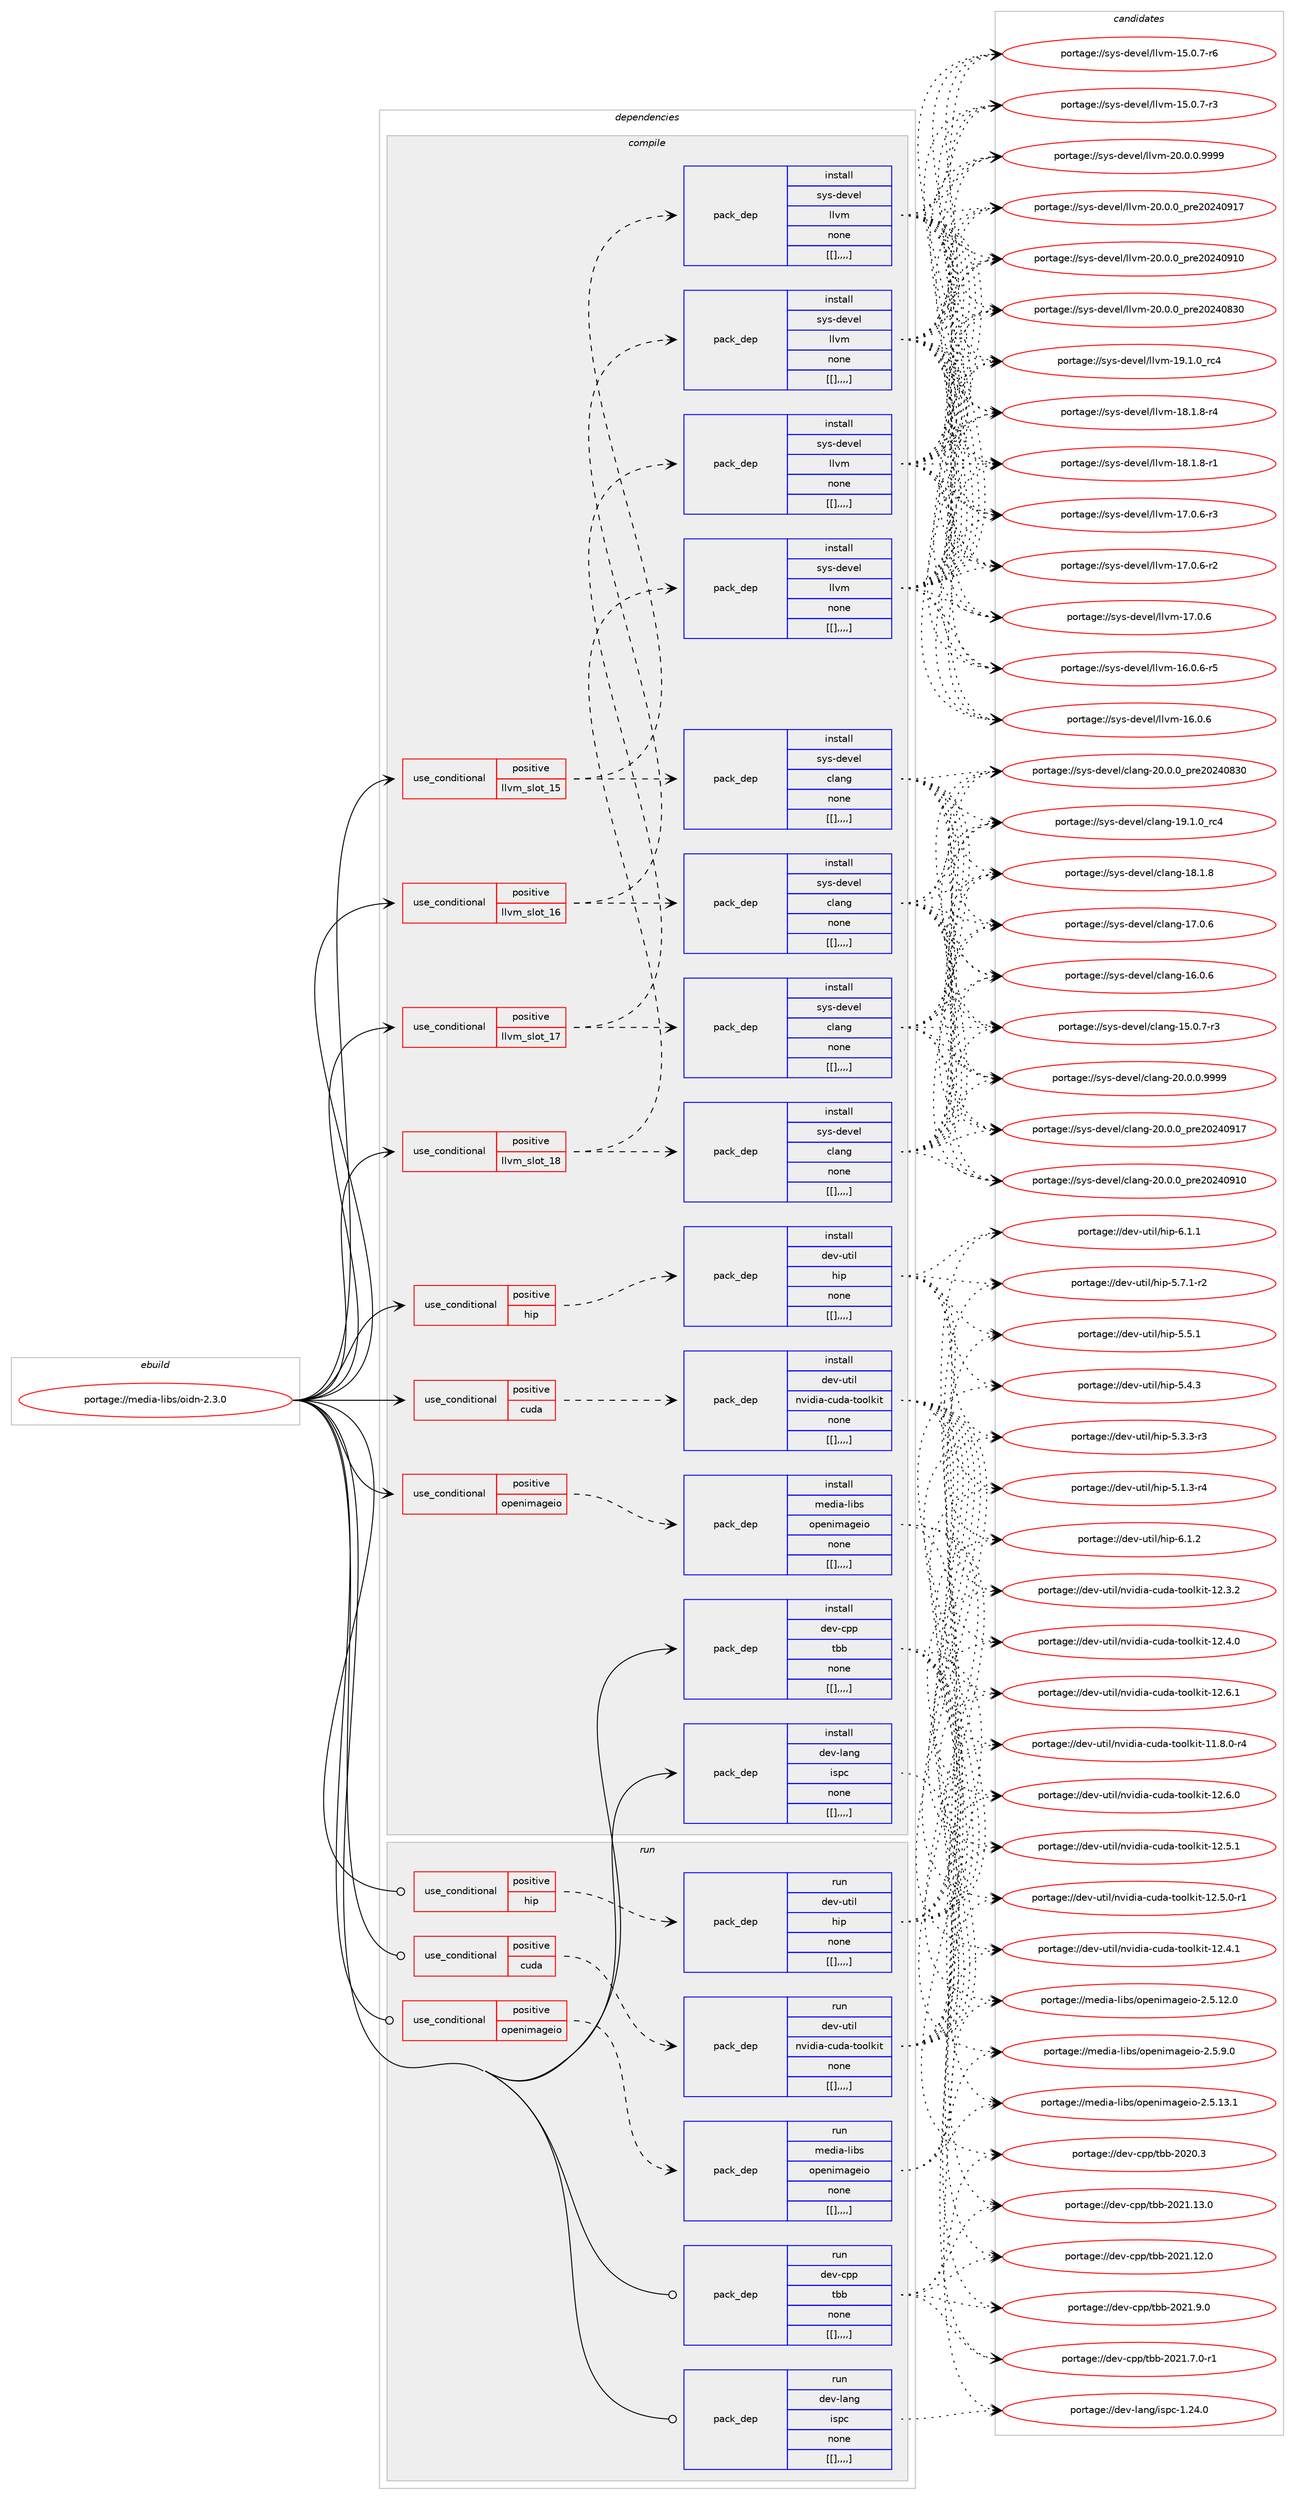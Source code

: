 digraph prolog {

# *************
# Graph options
# *************

newrank=true;
concentrate=true;
compound=true;
graph [rankdir=LR,fontname=Helvetica,fontsize=10,ranksep=1.5];#, ranksep=2.5, nodesep=0.2];
edge  [arrowhead=vee];
node  [fontname=Helvetica,fontsize=10];

# **********
# The ebuild
# **********

subgraph cluster_leftcol {
color=gray;
label=<<i>ebuild</i>>;
id [label="portage://media-libs/oidn-2.3.0", color=red, width=4, href="../media-libs/oidn-2.3.0.svg"];
}

# ****************
# The dependencies
# ****************

subgraph cluster_midcol {
color=gray;
label=<<i>dependencies</i>>;
subgraph cluster_compile {
fillcolor="#eeeeee";
style=filled;
label=<<i>compile</i>>;
subgraph cond80584 {
dependency320090 [label=<<TABLE BORDER="0" CELLBORDER="1" CELLSPACING="0" CELLPADDING="4"><TR><TD ROWSPAN="3" CELLPADDING="10">use_conditional</TD></TR><TR><TD>positive</TD></TR><TR><TD>cuda</TD></TR></TABLE>>, shape=none, color=red];
subgraph pack236977 {
dependency320091 [label=<<TABLE BORDER="0" CELLBORDER="1" CELLSPACING="0" CELLPADDING="4" WIDTH="220"><TR><TD ROWSPAN="6" CELLPADDING="30">pack_dep</TD></TR><TR><TD WIDTH="110">install</TD></TR><TR><TD>dev-util</TD></TR><TR><TD>nvidia-cuda-toolkit</TD></TR><TR><TD>none</TD></TR><TR><TD>[[],,,,]</TD></TR></TABLE>>, shape=none, color=blue];
}
dependency320090:e -> dependency320091:w [weight=20,style="dashed",arrowhead="vee"];
}
id:e -> dependency320090:w [weight=20,style="solid",arrowhead="vee"];
subgraph cond80585 {
dependency320092 [label=<<TABLE BORDER="0" CELLBORDER="1" CELLSPACING="0" CELLPADDING="4"><TR><TD ROWSPAN="3" CELLPADDING="10">use_conditional</TD></TR><TR><TD>positive</TD></TR><TR><TD>hip</TD></TR></TABLE>>, shape=none, color=red];
subgraph pack236978 {
dependency320093 [label=<<TABLE BORDER="0" CELLBORDER="1" CELLSPACING="0" CELLPADDING="4" WIDTH="220"><TR><TD ROWSPAN="6" CELLPADDING="30">pack_dep</TD></TR><TR><TD WIDTH="110">install</TD></TR><TR><TD>dev-util</TD></TR><TR><TD>hip</TD></TR><TR><TD>none</TD></TR><TR><TD>[[],,,,]</TD></TR></TABLE>>, shape=none, color=blue];
}
dependency320092:e -> dependency320093:w [weight=20,style="dashed",arrowhead="vee"];
}
id:e -> dependency320092:w [weight=20,style="solid",arrowhead="vee"];
subgraph cond80586 {
dependency320094 [label=<<TABLE BORDER="0" CELLBORDER="1" CELLSPACING="0" CELLPADDING="4"><TR><TD ROWSPAN="3" CELLPADDING="10">use_conditional</TD></TR><TR><TD>positive</TD></TR><TR><TD>llvm_slot_15</TD></TR></TABLE>>, shape=none, color=red];
subgraph pack236979 {
dependency320095 [label=<<TABLE BORDER="0" CELLBORDER="1" CELLSPACING="0" CELLPADDING="4" WIDTH="220"><TR><TD ROWSPAN="6" CELLPADDING="30">pack_dep</TD></TR><TR><TD WIDTH="110">install</TD></TR><TR><TD>sys-devel</TD></TR><TR><TD>clang</TD></TR><TR><TD>none</TD></TR><TR><TD>[[],,,,]</TD></TR></TABLE>>, shape=none, color=blue];
}
dependency320094:e -> dependency320095:w [weight=20,style="dashed",arrowhead="vee"];
subgraph pack236980 {
dependency320096 [label=<<TABLE BORDER="0" CELLBORDER="1" CELLSPACING="0" CELLPADDING="4" WIDTH="220"><TR><TD ROWSPAN="6" CELLPADDING="30">pack_dep</TD></TR><TR><TD WIDTH="110">install</TD></TR><TR><TD>sys-devel</TD></TR><TR><TD>llvm</TD></TR><TR><TD>none</TD></TR><TR><TD>[[],,,,]</TD></TR></TABLE>>, shape=none, color=blue];
}
dependency320094:e -> dependency320096:w [weight=20,style="dashed",arrowhead="vee"];
}
id:e -> dependency320094:w [weight=20,style="solid",arrowhead="vee"];
subgraph cond80587 {
dependency320097 [label=<<TABLE BORDER="0" CELLBORDER="1" CELLSPACING="0" CELLPADDING="4"><TR><TD ROWSPAN="3" CELLPADDING="10">use_conditional</TD></TR><TR><TD>positive</TD></TR><TR><TD>llvm_slot_16</TD></TR></TABLE>>, shape=none, color=red];
subgraph pack236981 {
dependency320098 [label=<<TABLE BORDER="0" CELLBORDER="1" CELLSPACING="0" CELLPADDING="4" WIDTH="220"><TR><TD ROWSPAN="6" CELLPADDING="30">pack_dep</TD></TR><TR><TD WIDTH="110">install</TD></TR><TR><TD>sys-devel</TD></TR><TR><TD>clang</TD></TR><TR><TD>none</TD></TR><TR><TD>[[],,,,]</TD></TR></TABLE>>, shape=none, color=blue];
}
dependency320097:e -> dependency320098:w [weight=20,style="dashed",arrowhead="vee"];
subgraph pack236982 {
dependency320099 [label=<<TABLE BORDER="0" CELLBORDER="1" CELLSPACING="0" CELLPADDING="4" WIDTH="220"><TR><TD ROWSPAN="6" CELLPADDING="30">pack_dep</TD></TR><TR><TD WIDTH="110">install</TD></TR><TR><TD>sys-devel</TD></TR><TR><TD>llvm</TD></TR><TR><TD>none</TD></TR><TR><TD>[[],,,,]</TD></TR></TABLE>>, shape=none, color=blue];
}
dependency320097:e -> dependency320099:w [weight=20,style="dashed",arrowhead="vee"];
}
id:e -> dependency320097:w [weight=20,style="solid",arrowhead="vee"];
subgraph cond80588 {
dependency320100 [label=<<TABLE BORDER="0" CELLBORDER="1" CELLSPACING="0" CELLPADDING="4"><TR><TD ROWSPAN="3" CELLPADDING="10">use_conditional</TD></TR><TR><TD>positive</TD></TR><TR><TD>llvm_slot_17</TD></TR></TABLE>>, shape=none, color=red];
subgraph pack236983 {
dependency320101 [label=<<TABLE BORDER="0" CELLBORDER="1" CELLSPACING="0" CELLPADDING="4" WIDTH="220"><TR><TD ROWSPAN="6" CELLPADDING="30">pack_dep</TD></TR><TR><TD WIDTH="110">install</TD></TR><TR><TD>sys-devel</TD></TR><TR><TD>clang</TD></TR><TR><TD>none</TD></TR><TR><TD>[[],,,,]</TD></TR></TABLE>>, shape=none, color=blue];
}
dependency320100:e -> dependency320101:w [weight=20,style="dashed",arrowhead="vee"];
subgraph pack236984 {
dependency320102 [label=<<TABLE BORDER="0" CELLBORDER="1" CELLSPACING="0" CELLPADDING="4" WIDTH="220"><TR><TD ROWSPAN="6" CELLPADDING="30">pack_dep</TD></TR><TR><TD WIDTH="110">install</TD></TR><TR><TD>sys-devel</TD></TR><TR><TD>llvm</TD></TR><TR><TD>none</TD></TR><TR><TD>[[],,,,]</TD></TR></TABLE>>, shape=none, color=blue];
}
dependency320100:e -> dependency320102:w [weight=20,style="dashed",arrowhead="vee"];
}
id:e -> dependency320100:w [weight=20,style="solid",arrowhead="vee"];
subgraph cond80589 {
dependency320103 [label=<<TABLE BORDER="0" CELLBORDER="1" CELLSPACING="0" CELLPADDING="4"><TR><TD ROWSPAN="3" CELLPADDING="10">use_conditional</TD></TR><TR><TD>positive</TD></TR><TR><TD>llvm_slot_18</TD></TR></TABLE>>, shape=none, color=red];
subgraph pack236985 {
dependency320104 [label=<<TABLE BORDER="0" CELLBORDER="1" CELLSPACING="0" CELLPADDING="4" WIDTH="220"><TR><TD ROWSPAN="6" CELLPADDING="30">pack_dep</TD></TR><TR><TD WIDTH="110">install</TD></TR><TR><TD>sys-devel</TD></TR><TR><TD>clang</TD></TR><TR><TD>none</TD></TR><TR><TD>[[],,,,]</TD></TR></TABLE>>, shape=none, color=blue];
}
dependency320103:e -> dependency320104:w [weight=20,style="dashed",arrowhead="vee"];
subgraph pack236986 {
dependency320105 [label=<<TABLE BORDER="0" CELLBORDER="1" CELLSPACING="0" CELLPADDING="4" WIDTH="220"><TR><TD ROWSPAN="6" CELLPADDING="30">pack_dep</TD></TR><TR><TD WIDTH="110">install</TD></TR><TR><TD>sys-devel</TD></TR><TR><TD>llvm</TD></TR><TR><TD>none</TD></TR><TR><TD>[[],,,,]</TD></TR></TABLE>>, shape=none, color=blue];
}
dependency320103:e -> dependency320105:w [weight=20,style="dashed",arrowhead="vee"];
}
id:e -> dependency320103:w [weight=20,style="solid",arrowhead="vee"];
subgraph cond80590 {
dependency320106 [label=<<TABLE BORDER="0" CELLBORDER="1" CELLSPACING="0" CELLPADDING="4"><TR><TD ROWSPAN="3" CELLPADDING="10">use_conditional</TD></TR><TR><TD>positive</TD></TR><TR><TD>openimageio</TD></TR></TABLE>>, shape=none, color=red];
subgraph pack236987 {
dependency320107 [label=<<TABLE BORDER="0" CELLBORDER="1" CELLSPACING="0" CELLPADDING="4" WIDTH="220"><TR><TD ROWSPAN="6" CELLPADDING="30">pack_dep</TD></TR><TR><TD WIDTH="110">install</TD></TR><TR><TD>media-libs</TD></TR><TR><TD>openimageio</TD></TR><TR><TD>none</TD></TR><TR><TD>[[],,,,]</TD></TR></TABLE>>, shape=none, color=blue];
}
dependency320106:e -> dependency320107:w [weight=20,style="dashed",arrowhead="vee"];
}
id:e -> dependency320106:w [weight=20,style="solid",arrowhead="vee"];
subgraph pack236988 {
dependency320108 [label=<<TABLE BORDER="0" CELLBORDER="1" CELLSPACING="0" CELLPADDING="4" WIDTH="220"><TR><TD ROWSPAN="6" CELLPADDING="30">pack_dep</TD></TR><TR><TD WIDTH="110">install</TD></TR><TR><TD>dev-cpp</TD></TR><TR><TD>tbb</TD></TR><TR><TD>none</TD></TR><TR><TD>[[],,,,]</TD></TR></TABLE>>, shape=none, color=blue];
}
id:e -> dependency320108:w [weight=20,style="solid",arrowhead="vee"];
subgraph pack236989 {
dependency320109 [label=<<TABLE BORDER="0" CELLBORDER="1" CELLSPACING="0" CELLPADDING="4" WIDTH="220"><TR><TD ROWSPAN="6" CELLPADDING="30">pack_dep</TD></TR><TR><TD WIDTH="110">install</TD></TR><TR><TD>dev-lang</TD></TR><TR><TD>ispc</TD></TR><TR><TD>none</TD></TR><TR><TD>[[],,,,]</TD></TR></TABLE>>, shape=none, color=blue];
}
id:e -> dependency320109:w [weight=20,style="solid",arrowhead="vee"];
}
subgraph cluster_compileandrun {
fillcolor="#eeeeee";
style=filled;
label=<<i>compile and run</i>>;
}
subgraph cluster_run {
fillcolor="#eeeeee";
style=filled;
label=<<i>run</i>>;
subgraph cond80591 {
dependency320110 [label=<<TABLE BORDER="0" CELLBORDER="1" CELLSPACING="0" CELLPADDING="4"><TR><TD ROWSPAN="3" CELLPADDING="10">use_conditional</TD></TR><TR><TD>positive</TD></TR><TR><TD>cuda</TD></TR></TABLE>>, shape=none, color=red];
subgraph pack236990 {
dependency320111 [label=<<TABLE BORDER="0" CELLBORDER="1" CELLSPACING="0" CELLPADDING="4" WIDTH="220"><TR><TD ROWSPAN="6" CELLPADDING="30">pack_dep</TD></TR><TR><TD WIDTH="110">run</TD></TR><TR><TD>dev-util</TD></TR><TR><TD>nvidia-cuda-toolkit</TD></TR><TR><TD>none</TD></TR><TR><TD>[[],,,,]</TD></TR></TABLE>>, shape=none, color=blue];
}
dependency320110:e -> dependency320111:w [weight=20,style="dashed",arrowhead="vee"];
}
id:e -> dependency320110:w [weight=20,style="solid",arrowhead="odot"];
subgraph cond80592 {
dependency320112 [label=<<TABLE BORDER="0" CELLBORDER="1" CELLSPACING="0" CELLPADDING="4"><TR><TD ROWSPAN="3" CELLPADDING="10">use_conditional</TD></TR><TR><TD>positive</TD></TR><TR><TD>hip</TD></TR></TABLE>>, shape=none, color=red];
subgraph pack236991 {
dependency320113 [label=<<TABLE BORDER="0" CELLBORDER="1" CELLSPACING="0" CELLPADDING="4" WIDTH="220"><TR><TD ROWSPAN="6" CELLPADDING="30">pack_dep</TD></TR><TR><TD WIDTH="110">run</TD></TR><TR><TD>dev-util</TD></TR><TR><TD>hip</TD></TR><TR><TD>none</TD></TR><TR><TD>[[],,,,]</TD></TR></TABLE>>, shape=none, color=blue];
}
dependency320112:e -> dependency320113:w [weight=20,style="dashed",arrowhead="vee"];
}
id:e -> dependency320112:w [weight=20,style="solid",arrowhead="odot"];
subgraph cond80593 {
dependency320114 [label=<<TABLE BORDER="0" CELLBORDER="1" CELLSPACING="0" CELLPADDING="4"><TR><TD ROWSPAN="3" CELLPADDING="10">use_conditional</TD></TR><TR><TD>positive</TD></TR><TR><TD>openimageio</TD></TR></TABLE>>, shape=none, color=red];
subgraph pack236992 {
dependency320115 [label=<<TABLE BORDER="0" CELLBORDER="1" CELLSPACING="0" CELLPADDING="4" WIDTH="220"><TR><TD ROWSPAN="6" CELLPADDING="30">pack_dep</TD></TR><TR><TD WIDTH="110">run</TD></TR><TR><TD>media-libs</TD></TR><TR><TD>openimageio</TD></TR><TR><TD>none</TD></TR><TR><TD>[[],,,,]</TD></TR></TABLE>>, shape=none, color=blue];
}
dependency320114:e -> dependency320115:w [weight=20,style="dashed",arrowhead="vee"];
}
id:e -> dependency320114:w [weight=20,style="solid",arrowhead="odot"];
subgraph pack236993 {
dependency320116 [label=<<TABLE BORDER="0" CELLBORDER="1" CELLSPACING="0" CELLPADDING="4" WIDTH="220"><TR><TD ROWSPAN="6" CELLPADDING="30">pack_dep</TD></TR><TR><TD WIDTH="110">run</TD></TR><TR><TD>dev-cpp</TD></TR><TR><TD>tbb</TD></TR><TR><TD>none</TD></TR><TR><TD>[[],,,,]</TD></TR></TABLE>>, shape=none, color=blue];
}
id:e -> dependency320116:w [weight=20,style="solid",arrowhead="odot"];
subgraph pack236994 {
dependency320117 [label=<<TABLE BORDER="0" CELLBORDER="1" CELLSPACING="0" CELLPADDING="4" WIDTH="220"><TR><TD ROWSPAN="6" CELLPADDING="30">pack_dep</TD></TR><TR><TD WIDTH="110">run</TD></TR><TR><TD>dev-lang</TD></TR><TR><TD>ispc</TD></TR><TR><TD>none</TD></TR><TR><TD>[[],,,,]</TD></TR></TABLE>>, shape=none, color=blue];
}
id:e -> dependency320117:w [weight=20,style="solid",arrowhead="odot"];
}
}

# **************
# The candidates
# **************

subgraph cluster_choices {
rank=same;
color=gray;
label=<<i>candidates</i>>;

subgraph choice236977 {
color=black;
nodesep=1;
choice1001011184511711610510847110118105100105974599117100974511611111110810710511645495046544649 [label="portage://dev-util/nvidia-cuda-toolkit-12.6.1", color=red, width=4,href="../dev-util/nvidia-cuda-toolkit-12.6.1.svg"];
choice1001011184511711610510847110118105100105974599117100974511611111110810710511645495046544648 [label="portage://dev-util/nvidia-cuda-toolkit-12.6.0", color=red, width=4,href="../dev-util/nvidia-cuda-toolkit-12.6.0.svg"];
choice1001011184511711610510847110118105100105974599117100974511611111110810710511645495046534649 [label="portage://dev-util/nvidia-cuda-toolkit-12.5.1", color=red, width=4,href="../dev-util/nvidia-cuda-toolkit-12.5.1.svg"];
choice10010111845117116105108471101181051001059745991171009745116111111108107105116454950465346484511449 [label="portage://dev-util/nvidia-cuda-toolkit-12.5.0-r1", color=red, width=4,href="../dev-util/nvidia-cuda-toolkit-12.5.0-r1.svg"];
choice1001011184511711610510847110118105100105974599117100974511611111110810710511645495046524649 [label="portage://dev-util/nvidia-cuda-toolkit-12.4.1", color=red, width=4,href="../dev-util/nvidia-cuda-toolkit-12.4.1.svg"];
choice1001011184511711610510847110118105100105974599117100974511611111110810710511645495046524648 [label="portage://dev-util/nvidia-cuda-toolkit-12.4.0", color=red, width=4,href="../dev-util/nvidia-cuda-toolkit-12.4.0.svg"];
choice1001011184511711610510847110118105100105974599117100974511611111110810710511645495046514650 [label="portage://dev-util/nvidia-cuda-toolkit-12.3.2", color=red, width=4,href="../dev-util/nvidia-cuda-toolkit-12.3.2.svg"];
choice10010111845117116105108471101181051001059745991171009745116111111108107105116454949465646484511452 [label="portage://dev-util/nvidia-cuda-toolkit-11.8.0-r4", color=red, width=4,href="../dev-util/nvidia-cuda-toolkit-11.8.0-r4.svg"];
dependency320091:e -> choice1001011184511711610510847110118105100105974599117100974511611111110810710511645495046544649:w [style=dotted,weight="100"];
dependency320091:e -> choice1001011184511711610510847110118105100105974599117100974511611111110810710511645495046544648:w [style=dotted,weight="100"];
dependency320091:e -> choice1001011184511711610510847110118105100105974599117100974511611111110810710511645495046534649:w [style=dotted,weight="100"];
dependency320091:e -> choice10010111845117116105108471101181051001059745991171009745116111111108107105116454950465346484511449:w [style=dotted,weight="100"];
dependency320091:e -> choice1001011184511711610510847110118105100105974599117100974511611111110810710511645495046524649:w [style=dotted,weight="100"];
dependency320091:e -> choice1001011184511711610510847110118105100105974599117100974511611111110810710511645495046524648:w [style=dotted,weight="100"];
dependency320091:e -> choice1001011184511711610510847110118105100105974599117100974511611111110810710511645495046514650:w [style=dotted,weight="100"];
dependency320091:e -> choice10010111845117116105108471101181051001059745991171009745116111111108107105116454949465646484511452:w [style=dotted,weight="100"];
}
subgraph choice236978 {
color=black;
nodesep=1;
choice1001011184511711610510847104105112455446494650 [label="portage://dev-util/hip-6.1.2", color=red, width=4,href="../dev-util/hip-6.1.2.svg"];
choice1001011184511711610510847104105112455446494649 [label="portage://dev-util/hip-6.1.1", color=red, width=4,href="../dev-util/hip-6.1.1.svg"];
choice10010111845117116105108471041051124553465546494511450 [label="portage://dev-util/hip-5.7.1-r2", color=red, width=4,href="../dev-util/hip-5.7.1-r2.svg"];
choice1001011184511711610510847104105112455346534649 [label="portage://dev-util/hip-5.5.1", color=red, width=4,href="../dev-util/hip-5.5.1.svg"];
choice1001011184511711610510847104105112455346524651 [label="portage://dev-util/hip-5.4.3", color=red, width=4,href="../dev-util/hip-5.4.3.svg"];
choice10010111845117116105108471041051124553465146514511451 [label="portage://dev-util/hip-5.3.3-r3", color=red, width=4,href="../dev-util/hip-5.3.3-r3.svg"];
choice10010111845117116105108471041051124553464946514511452 [label="portage://dev-util/hip-5.1.3-r4", color=red, width=4,href="../dev-util/hip-5.1.3-r4.svg"];
dependency320093:e -> choice1001011184511711610510847104105112455446494650:w [style=dotted,weight="100"];
dependency320093:e -> choice1001011184511711610510847104105112455446494649:w [style=dotted,weight="100"];
dependency320093:e -> choice10010111845117116105108471041051124553465546494511450:w [style=dotted,weight="100"];
dependency320093:e -> choice1001011184511711610510847104105112455346534649:w [style=dotted,weight="100"];
dependency320093:e -> choice1001011184511711610510847104105112455346524651:w [style=dotted,weight="100"];
dependency320093:e -> choice10010111845117116105108471041051124553465146514511451:w [style=dotted,weight="100"];
dependency320093:e -> choice10010111845117116105108471041051124553464946514511452:w [style=dotted,weight="100"];
}
subgraph choice236979 {
color=black;
nodesep=1;
choice11512111545100101118101108479910897110103455048464846484657575757 [label="portage://sys-devel/clang-20.0.0.9999", color=red, width=4,href="../sys-devel/clang-20.0.0.9999.svg"];
choice1151211154510010111810110847991089711010345504846484648951121141015048505248574955 [label="portage://sys-devel/clang-20.0.0_pre20240917", color=red, width=4,href="../sys-devel/clang-20.0.0_pre20240917.svg"];
choice1151211154510010111810110847991089711010345504846484648951121141015048505248574948 [label="portage://sys-devel/clang-20.0.0_pre20240910", color=red, width=4,href="../sys-devel/clang-20.0.0_pre20240910.svg"];
choice1151211154510010111810110847991089711010345504846484648951121141015048505248565148 [label="portage://sys-devel/clang-20.0.0_pre20240830", color=red, width=4,href="../sys-devel/clang-20.0.0_pre20240830.svg"];
choice1151211154510010111810110847991089711010345495746494648951149952 [label="portage://sys-devel/clang-19.1.0_rc4", color=red, width=4,href="../sys-devel/clang-19.1.0_rc4.svg"];
choice1151211154510010111810110847991089711010345495646494656 [label="portage://sys-devel/clang-18.1.8", color=red, width=4,href="../sys-devel/clang-18.1.8.svg"];
choice1151211154510010111810110847991089711010345495546484654 [label="portage://sys-devel/clang-17.0.6", color=red, width=4,href="../sys-devel/clang-17.0.6.svg"];
choice1151211154510010111810110847991089711010345495446484654 [label="portage://sys-devel/clang-16.0.6", color=red, width=4,href="../sys-devel/clang-16.0.6.svg"];
choice11512111545100101118101108479910897110103454953464846554511451 [label="portage://sys-devel/clang-15.0.7-r3", color=red, width=4,href="../sys-devel/clang-15.0.7-r3.svg"];
dependency320095:e -> choice11512111545100101118101108479910897110103455048464846484657575757:w [style=dotted,weight="100"];
dependency320095:e -> choice1151211154510010111810110847991089711010345504846484648951121141015048505248574955:w [style=dotted,weight="100"];
dependency320095:e -> choice1151211154510010111810110847991089711010345504846484648951121141015048505248574948:w [style=dotted,weight="100"];
dependency320095:e -> choice1151211154510010111810110847991089711010345504846484648951121141015048505248565148:w [style=dotted,weight="100"];
dependency320095:e -> choice1151211154510010111810110847991089711010345495746494648951149952:w [style=dotted,weight="100"];
dependency320095:e -> choice1151211154510010111810110847991089711010345495646494656:w [style=dotted,weight="100"];
dependency320095:e -> choice1151211154510010111810110847991089711010345495546484654:w [style=dotted,weight="100"];
dependency320095:e -> choice1151211154510010111810110847991089711010345495446484654:w [style=dotted,weight="100"];
dependency320095:e -> choice11512111545100101118101108479910897110103454953464846554511451:w [style=dotted,weight="100"];
}
subgraph choice236980 {
color=black;
nodesep=1;
choice1151211154510010111810110847108108118109455048464846484657575757 [label="portage://sys-devel/llvm-20.0.0.9999", color=red, width=4,href="../sys-devel/llvm-20.0.0.9999.svg"];
choice115121115451001011181011084710810811810945504846484648951121141015048505248574955 [label="portage://sys-devel/llvm-20.0.0_pre20240917", color=red, width=4,href="../sys-devel/llvm-20.0.0_pre20240917.svg"];
choice115121115451001011181011084710810811810945504846484648951121141015048505248574948 [label="portage://sys-devel/llvm-20.0.0_pre20240910", color=red, width=4,href="../sys-devel/llvm-20.0.0_pre20240910.svg"];
choice115121115451001011181011084710810811810945504846484648951121141015048505248565148 [label="portage://sys-devel/llvm-20.0.0_pre20240830", color=red, width=4,href="../sys-devel/llvm-20.0.0_pre20240830.svg"];
choice115121115451001011181011084710810811810945495746494648951149952 [label="portage://sys-devel/llvm-19.1.0_rc4", color=red, width=4,href="../sys-devel/llvm-19.1.0_rc4.svg"];
choice1151211154510010111810110847108108118109454956464946564511452 [label="portage://sys-devel/llvm-18.1.8-r4", color=red, width=4,href="../sys-devel/llvm-18.1.8-r4.svg"];
choice1151211154510010111810110847108108118109454956464946564511449 [label="portage://sys-devel/llvm-18.1.8-r1", color=red, width=4,href="../sys-devel/llvm-18.1.8-r1.svg"];
choice1151211154510010111810110847108108118109454955464846544511451 [label="portage://sys-devel/llvm-17.0.6-r3", color=red, width=4,href="../sys-devel/llvm-17.0.6-r3.svg"];
choice1151211154510010111810110847108108118109454955464846544511450 [label="portage://sys-devel/llvm-17.0.6-r2", color=red, width=4,href="../sys-devel/llvm-17.0.6-r2.svg"];
choice115121115451001011181011084710810811810945495546484654 [label="portage://sys-devel/llvm-17.0.6", color=red, width=4,href="../sys-devel/llvm-17.0.6.svg"];
choice1151211154510010111810110847108108118109454954464846544511453 [label="portage://sys-devel/llvm-16.0.6-r5", color=red, width=4,href="../sys-devel/llvm-16.0.6-r5.svg"];
choice115121115451001011181011084710810811810945495446484654 [label="portage://sys-devel/llvm-16.0.6", color=red, width=4,href="../sys-devel/llvm-16.0.6.svg"];
choice1151211154510010111810110847108108118109454953464846554511454 [label="portage://sys-devel/llvm-15.0.7-r6", color=red, width=4,href="../sys-devel/llvm-15.0.7-r6.svg"];
choice1151211154510010111810110847108108118109454953464846554511451 [label="portage://sys-devel/llvm-15.0.7-r3", color=red, width=4,href="../sys-devel/llvm-15.0.7-r3.svg"];
dependency320096:e -> choice1151211154510010111810110847108108118109455048464846484657575757:w [style=dotted,weight="100"];
dependency320096:e -> choice115121115451001011181011084710810811810945504846484648951121141015048505248574955:w [style=dotted,weight="100"];
dependency320096:e -> choice115121115451001011181011084710810811810945504846484648951121141015048505248574948:w [style=dotted,weight="100"];
dependency320096:e -> choice115121115451001011181011084710810811810945504846484648951121141015048505248565148:w [style=dotted,weight="100"];
dependency320096:e -> choice115121115451001011181011084710810811810945495746494648951149952:w [style=dotted,weight="100"];
dependency320096:e -> choice1151211154510010111810110847108108118109454956464946564511452:w [style=dotted,weight="100"];
dependency320096:e -> choice1151211154510010111810110847108108118109454956464946564511449:w [style=dotted,weight="100"];
dependency320096:e -> choice1151211154510010111810110847108108118109454955464846544511451:w [style=dotted,weight="100"];
dependency320096:e -> choice1151211154510010111810110847108108118109454955464846544511450:w [style=dotted,weight="100"];
dependency320096:e -> choice115121115451001011181011084710810811810945495546484654:w [style=dotted,weight="100"];
dependency320096:e -> choice1151211154510010111810110847108108118109454954464846544511453:w [style=dotted,weight="100"];
dependency320096:e -> choice115121115451001011181011084710810811810945495446484654:w [style=dotted,weight="100"];
dependency320096:e -> choice1151211154510010111810110847108108118109454953464846554511454:w [style=dotted,weight="100"];
dependency320096:e -> choice1151211154510010111810110847108108118109454953464846554511451:w [style=dotted,weight="100"];
}
subgraph choice236981 {
color=black;
nodesep=1;
choice11512111545100101118101108479910897110103455048464846484657575757 [label="portage://sys-devel/clang-20.0.0.9999", color=red, width=4,href="../sys-devel/clang-20.0.0.9999.svg"];
choice1151211154510010111810110847991089711010345504846484648951121141015048505248574955 [label="portage://sys-devel/clang-20.0.0_pre20240917", color=red, width=4,href="../sys-devel/clang-20.0.0_pre20240917.svg"];
choice1151211154510010111810110847991089711010345504846484648951121141015048505248574948 [label="portage://sys-devel/clang-20.0.0_pre20240910", color=red, width=4,href="../sys-devel/clang-20.0.0_pre20240910.svg"];
choice1151211154510010111810110847991089711010345504846484648951121141015048505248565148 [label="portage://sys-devel/clang-20.0.0_pre20240830", color=red, width=4,href="../sys-devel/clang-20.0.0_pre20240830.svg"];
choice1151211154510010111810110847991089711010345495746494648951149952 [label="portage://sys-devel/clang-19.1.0_rc4", color=red, width=4,href="../sys-devel/clang-19.1.0_rc4.svg"];
choice1151211154510010111810110847991089711010345495646494656 [label="portage://sys-devel/clang-18.1.8", color=red, width=4,href="../sys-devel/clang-18.1.8.svg"];
choice1151211154510010111810110847991089711010345495546484654 [label="portage://sys-devel/clang-17.0.6", color=red, width=4,href="../sys-devel/clang-17.0.6.svg"];
choice1151211154510010111810110847991089711010345495446484654 [label="portage://sys-devel/clang-16.0.6", color=red, width=4,href="../sys-devel/clang-16.0.6.svg"];
choice11512111545100101118101108479910897110103454953464846554511451 [label="portage://sys-devel/clang-15.0.7-r3", color=red, width=4,href="../sys-devel/clang-15.0.7-r3.svg"];
dependency320098:e -> choice11512111545100101118101108479910897110103455048464846484657575757:w [style=dotted,weight="100"];
dependency320098:e -> choice1151211154510010111810110847991089711010345504846484648951121141015048505248574955:w [style=dotted,weight="100"];
dependency320098:e -> choice1151211154510010111810110847991089711010345504846484648951121141015048505248574948:w [style=dotted,weight="100"];
dependency320098:e -> choice1151211154510010111810110847991089711010345504846484648951121141015048505248565148:w [style=dotted,weight="100"];
dependency320098:e -> choice1151211154510010111810110847991089711010345495746494648951149952:w [style=dotted,weight="100"];
dependency320098:e -> choice1151211154510010111810110847991089711010345495646494656:w [style=dotted,weight="100"];
dependency320098:e -> choice1151211154510010111810110847991089711010345495546484654:w [style=dotted,weight="100"];
dependency320098:e -> choice1151211154510010111810110847991089711010345495446484654:w [style=dotted,weight="100"];
dependency320098:e -> choice11512111545100101118101108479910897110103454953464846554511451:w [style=dotted,weight="100"];
}
subgraph choice236982 {
color=black;
nodesep=1;
choice1151211154510010111810110847108108118109455048464846484657575757 [label="portage://sys-devel/llvm-20.0.0.9999", color=red, width=4,href="../sys-devel/llvm-20.0.0.9999.svg"];
choice115121115451001011181011084710810811810945504846484648951121141015048505248574955 [label="portage://sys-devel/llvm-20.0.0_pre20240917", color=red, width=4,href="../sys-devel/llvm-20.0.0_pre20240917.svg"];
choice115121115451001011181011084710810811810945504846484648951121141015048505248574948 [label="portage://sys-devel/llvm-20.0.0_pre20240910", color=red, width=4,href="../sys-devel/llvm-20.0.0_pre20240910.svg"];
choice115121115451001011181011084710810811810945504846484648951121141015048505248565148 [label="portage://sys-devel/llvm-20.0.0_pre20240830", color=red, width=4,href="../sys-devel/llvm-20.0.0_pre20240830.svg"];
choice115121115451001011181011084710810811810945495746494648951149952 [label="portage://sys-devel/llvm-19.1.0_rc4", color=red, width=4,href="../sys-devel/llvm-19.1.0_rc4.svg"];
choice1151211154510010111810110847108108118109454956464946564511452 [label="portage://sys-devel/llvm-18.1.8-r4", color=red, width=4,href="../sys-devel/llvm-18.1.8-r4.svg"];
choice1151211154510010111810110847108108118109454956464946564511449 [label="portage://sys-devel/llvm-18.1.8-r1", color=red, width=4,href="../sys-devel/llvm-18.1.8-r1.svg"];
choice1151211154510010111810110847108108118109454955464846544511451 [label="portage://sys-devel/llvm-17.0.6-r3", color=red, width=4,href="../sys-devel/llvm-17.0.6-r3.svg"];
choice1151211154510010111810110847108108118109454955464846544511450 [label="portage://sys-devel/llvm-17.0.6-r2", color=red, width=4,href="../sys-devel/llvm-17.0.6-r2.svg"];
choice115121115451001011181011084710810811810945495546484654 [label="portage://sys-devel/llvm-17.0.6", color=red, width=4,href="../sys-devel/llvm-17.0.6.svg"];
choice1151211154510010111810110847108108118109454954464846544511453 [label="portage://sys-devel/llvm-16.0.6-r5", color=red, width=4,href="../sys-devel/llvm-16.0.6-r5.svg"];
choice115121115451001011181011084710810811810945495446484654 [label="portage://sys-devel/llvm-16.0.6", color=red, width=4,href="../sys-devel/llvm-16.0.6.svg"];
choice1151211154510010111810110847108108118109454953464846554511454 [label="portage://sys-devel/llvm-15.0.7-r6", color=red, width=4,href="../sys-devel/llvm-15.0.7-r6.svg"];
choice1151211154510010111810110847108108118109454953464846554511451 [label="portage://sys-devel/llvm-15.0.7-r3", color=red, width=4,href="../sys-devel/llvm-15.0.7-r3.svg"];
dependency320099:e -> choice1151211154510010111810110847108108118109455048464846484657575757:w [style=dotted,weight="100"];
dependency320099:e -> choice115121115451001011181011084710810811810945504846484648951121141015048505248574955:w [style=dotted,weight="100"];
dependency320099:e -> choice115121115451001011181011084710810811810945504846484648951121141015048505248574948:w [style=dotted,weight="100"];
dependency320099:e -> choice115121115451001011181011084710810811810945504846484648951121141015048505248565148:w [style=dotted,weight="100"];
dependency320099:e -> choice115121115451001011181011084710810811810945495746494648951149952:w [style=dotted,weight="100"];
dependency320099:e -> choice1151211154510010111810110847108108118109454956464946564511452:w [style=dotted,weight="100"];
dependency320099:e -> choice1151211154510010111810110847108108118109454956464946564511449:w [style=dotted,weight="100"];
dependency320099:e -> choice1151211154510010111810110847108108118109454955464846544511451:w [style=dotted,weight="100"];
dependency320099:e -> choice1151211154510010111810110847108108118109454955464846544511450:w [style=dotted,weight="100"];
dependency320099:e -> choice115121115451001011181011084710810811810945495546484654:w [style=dotted,weight="100"];
dependency320099:e -> choice1151211154510010111810110847108108118109454954464846544511453:w [style=dotted,weight="100"];
dependency320099:e -> choice115121115451001011181011084710810811810945495446484654:w [style=dotted,weight="100"];
dependency320099:e -> choice1151211154510010111810110847108108118109454953464846554511454:w [style=dotted,weight="100"];
dependency320099:e -> choice1151211154510010111810110847108108118109454953464846554511451:w [style=dotted,weight="100"];
}
subgraph choice236983 {
color=black;
nodesep=1;
choice11512111545100101118101108479910897110103455048464846484657575757 [label="portage://sys-devel/clang-20.0.0.9999", color=red, width=4,href="../sys-devel/clang-20.0.0.9999.svg"];
choice1151211154510010111810110847991089711010345504846484648951121141015048505248574955 [label="portage://sys-devel/clang-20.0.0_pre20240917", color=red, width=4,href="../sys-devel/clang-20.0.0_pre20240917.svg"];
choice1151211154510010111810110847991089711010345504846484648951121141015048505248574948 [label="portage://sys-devel/clang-20.0.0_pre20240910", color=red, width=4,href="../sys-devel/clang-20.0.0_pre20240910.svg"];
choice1151211154510010111810110847991089711010345504846484648951121141015048505248565148 [label="portage://sys-devel/clang-20.0.0_pre20240830", color=red, width=4,href="../sys-devel/clang-20.0.0_pre20240830.svg"];
choice1151211154510010111810110847991089711010345495746494648951149952 [label="portage://sys-devel/clang-19.1.0_rc4", color=red, width=4,href="../sys-devel/clang-19.1.0_rc4.svg"];
choice1151211154510010111810110847991089711010345495646494656 [label="portage://sys-devel/clang-18.1.8", color=red, width=4,href="../sys-devel/clang-18.1.8.svg"];
choice1151211154510010111810110847991089711010345495546484654 [label="portage://sys-devel/clang-17.0.6", color=red, width=4,href="../sys-devel/clang-17.0.6.svg"];
choice1151211154510010111810110847991089711010345495446484654 [label="portage://sys-devel/clang-16.0.6", color=red, width=4,href="../sys-devel/clang-16.0.6.svg"];
choice11512111545100101118101108479910897110103454953464846554511451 [label="portage://sys-devel/clang-15.0.7-r3", color=red, width=4,href="../sys-devel/clang-15.0.7-r3.svg"];
dependency320101:e -> choice11512111545100101118101108479910897110103455048464846484657575757:w [style=dotted,weight="100"];
dependency320101:e -> choice1151211154510010111810110847991089711010345504846484648951121141015048505248574955:w [style=dotted,weight="100"];
dependency320101:e -> choice1151211154510010111810110847991089711010345504846484648951121141015048505248574948:w [style=dotted,weight="100"];
dependency320101:e -> choice1151211154510010111810110847991089711010345504846484648951121141015048505248565148:w [style=dotted,weight="100"];
dependency320101:e -> choice1151211154510010111810110847991089711010345495746494648951149952:w [style=dotted,weight="100"];
dependency320101:e -> choice1151211154510010111810110847991089711010345495646494656:w [style=dotted,weight="100"];
dependency320101:e -> choice1151211154510010111810110847991089711010345495546484654:w [style=dotted,weight="100"];
dependency320101:e -> choice1151211154510010111810110847991089711010345495446484654:w [style=dotted,weight="100"];
dependency320101:e -> choice11512111545100101118101108479910897110103454953464846554511451:w [style=dotted,weight="100"];
}
subgraph choice236984 {
color=black;
nodesep=1;
choice1151211154510010111810110847108108118109455048464846484657575757 [label="portage://sys-devel/llvm-20.0.0.9999", color=red, width=4,href="../sys-devel/llvm-20.0.0.9999.svg"];
choice115121115451001011181011084710810811810945504846484648951121141015048505248574955 [label="portage://sys-devel/llvm-20.0.0_pre20240917", color=red, width=4,href="../sys-devel/llvm-20.0.0_pre20240917.svg"];
choice115121115451001011181011084710810811810945504846484648951121141015048505248574948 [label="portage://sys-devel/llvm-20.0.0_pre20240910", color=red, width=4,href="../sys-devel/llvm-20.0.0_pre20240910.svg"];
choice115121115451001011181011084710810811810945504846484648951121141015048505248565148 [label="portage://sys-devel/llvm-20.0.0_pre20240830", color=red, width=4,href="../sys-devel/llvm-20.0.0_pre20240830.svg"];
choice115121115451001011181011084710810811810945495746494648951149952 [label="portage://sys-devel/llvm-19.1.0_rc4", color=red, width=4,href="../sys-devel/llvm-19.1.0_rc4.svg"];
choice1151211154510010111810110847108108118109454956464946564511452 [label="portage://sys-devel/llvm-18.1.8-r4", color=red, width=4,href="../sys-devel/llvm-18.1.8-r4.svg"];
choice1151211154510010111810110847108108118109454956464946564511449 [label="portage://sys-devel/llvm-18.1.8-r1", color=red, width=4,href="../sys-devel/llvm-18.1.8-r1.svg"];
choice1151211154510010111810110847108108118109454955464846544511451 [label="portage://sys-devel/llvm-17.0.6-r3", color=red, width=4,href="../sys-devel/llvm-17.0.6-r3.svg"];
choice1151211154510010111810110847108108118109454955464846544511450 [label="portage://sys-devel/llvm-17.0.6-r2", color=red, width=4,href="../sys-devel/llvm-17.0.6-r2.svg"];
choice115121115451001011181011084710810811810945495546484654 [label="portage://sys-devel/llvm-17.0.6", color=red, width=4,href="../sys-devel/llvm-17.0.6.svg"];
choice1151211154510010111810110847108108118109454954464846544511453 [label="portage://sys-devel/llvm-16.0.6-r5", color=red, width=4,href="../sys-devel/llvm-16.0.6-r5.svg"];
choice115121115451001011181011084710810811810945495446484654 [label="portage://sys-devel/llvm-16.0.6", color=red, width=4,href="../sys-devel/llvm-16.0.6.svg"];
choice1151211154510010111810110847108108118109454953464846554511454 [label="portage://sys-devel/llvm-15.0.7-r6", color=red, width=4,href="../sys-devel/llvm-15.0.7-r6.svg"];
choice1151211154510010111810110847108108118109454953464846554511451 [label="portage://sys-devel/llvm-15.0.7-r3", color=red, width=4,href="../sys-devel/llvm-15.0.7-r3.svg"];
dependency320102:e -> choice1151211154510010111810110847108108118109455048464846484657575757:w [style=dotted,weight="100"];
dependency320102:e -> choice115121115451001011181011084710810811810945504846484648951121141015048505248574955:w [style=dotted,weight="100"];
dependency320102:e -> choice115121115451001011181011084710810811810945504846484648951121141015048505248574948:w [style=dotted,weight="100"];
dependency320102:e -> choice115121115451001011181011084710810811810945504846484648951121141015048505248565148:w [style=dotted,weight="100"];
dependency320102:e -> choice115121115451001011181011084710810811810945495746494648951149952:w [style=dotted,weight="100"];
dependency320102:e -> choice1151211154510010111810110847108108118109454956464946564511452:w [style=dotted,weight="100"];
dependency320102:e -> choice1151211154510010111810110847108108118109454956464946564511449:w [style=dotted,weight="100"];
dependency320102:e -> choice1151211154510010111810110847108108118109454955464846544511451:w [style=dotted,weight="100"];
dependency320102:e -> choice1151211154510010111810110847108108118109454955464846544511450:w [style=dotted,weight="100"];
dependency320102:e -> choice115121115451001011181011084710810811810945495546484654:w [style=dotted,weight="100"];
dependency320102:e -> choice1151211154510010111810110847108108118109454954464846544511453:w [style=dotted,weight="100"];
dependency320102:e -> choice115121115451001011181011084710810811810945495446484654:w [style=dotted,weight="100"];
dependency320102:e -> choice1151211154510010111810110847108108118109454953464846554511454:w [style=dotted,weight="100"];
dependency320102:e -> choice1151211154510010111810110847108108118109454953464846554511451:w [style=dotted,weight="100"];
}
subgraph choice236985 {
color=black;
nodesep=1;
choice11512111545100101118101108479910897110103455048464846484657575757 [label="portage://sys-devel/clang-20.0.0.9999", color=red, width=4,href="../sys-devel/clang-20.0.0.9999.svg"];
choice1151211154510010111810110847991089711010345504846484648951121141015048505248574955 [label="portage://sys-devel/clang-20.0.0_pre20240917", color=red, width=4,href="../sys-devel/clang-20.0.0_pre20240917.svg"];
choice1151211154510010111810110847991089711010345504846484648951121141015048505248574948 [label="portage://sys-devel/clang-20.0.0_pre20240910", color=red, width=4,href="../sys-devel/clang-20.0.0_pre20240910.svg"];
choice1151211154510010111810110847991089711010345504846484648951121141015048505248565148 [label="portage://sys-devel/clang-20.0.0_pre20240830", color=red, width=4,href="../sys-devel/clang-20.0.0_pre20240830.svg"];
choice1151211154510010111810110847991089711010345495746494648951149952 [label="portage://sys-devel/clang-19.1.0_rc4", color=red, width=4,href="../sys-devel/clang-19.1.0_rc4.svg"];
choice1151211154510010111810110847991089711010345495646494656 [label="portage://sys-devel/clang-18.1.8", color=red, width=4,href="../sys-devel/clang-18.1.8.svg"];
choice1151211154510010111810110847991089711010345495546484654 [label="portage://sys-devel/clang-17.0.6", color=red, width=4,href="../sys-devel/clang-17.0.6.svg"];
choice1151211154510010111810110847991089711010345495446484654 [label="portage://sys-devel/clang-16.0.6", color=red, width=4,href="../sys-devel/clang-16.0.6.svg"];
choice11512111545100101118101108479910897110103454953464846554511451 [label="portage://sys-devel/clang-15.0.7-r3", color=red, width=4,href="../sys-devel/clang-15.0.7-r3.svg"];
dependency320104:e -> choice11512111545100101118101108479910897110103455048464846484657575757:w [style=dotted,weight="100"];
dependency320104:e -> choice1151211154510010111810110847991089711010345504846484648951121141015048505248574955:w [style=dotted,weight="100"];
dependency320104:e -> choice1151211154510010111810110847991089711010345504846484648951121141015048505248574948:w [style=dotted,weight="100"];
dependency320104:e -> choice1151211154510010111810110847991089711010345504846484648951121141015048505248565148:w [style=dotted,weight="100"];
dependency320104:e -> choice1151211154510010111810110847991089711010345495746494648951149952:w [style=dotted,weight="100"];
dependency320104:e -> choice1151211154510010111810110847991089711010345495646494656:w [style=dotted,weight="100"];
dependency320104:e -> choice1151211154510010111810110847991089711010345495546484654:w [style=dotted,weight="100"];
dependency320104:e -> choice1151211154510010111810110847991089711010345495446484654:w [style=dotted,weight="100"];
dependency320104:e -> choice11512111545100101118101108479910897110103454953464846554511451:w [style=dotted,weight="100"];
}
subgraph choice236986 {
color=black;
nodesep=1;
choice1151211154510010111810110847108108118109455048464846484657575757 [label="portage://sys-devel/llvm-20.0.0.9999", color=red, width=4,href="../sys-devel/llvm-20.0.0.9999.svg"];
choice115121115451001011181011084710810811810945504846484648951121141015048505248574955 [label="portage://sys-devel/llvm-20.0.0_pre20240917", color=red, width=4,href="../sys-devel/llvm-20.0.0_pre20240917.svg"];
choice115121115451001011181011084710810811810945504846484648951121141015048505248574948 [label="portage://sys-devel/llvm-20.0.0_pre20240910", color=red, width=4,href="../sys-devel/llvm-20.0.0_pre20240910.svg"];
choice115121115451001011181011084710810811810945504846484648951121141015048505248565148 [label="portage://sys-devel/llvm-20.0.0_pre20240830", color=red, width=4,href="../sys-devel/llvm-20.0.0_pre20240830.svg"];
choice115121115451001011181011084710810811810945495746494648951149952 [label="portage://sys-devel/llvm-19.1.0_rc4", color=red, width=4,href="../sys-devel/llvm-19.1.0_rc4.svg"];
choice1151211154510010111810110847108108118109454956464946564511452 [label="portage://sys-devel/llvm-18.1.8-r4", color=red, width=4,href="../sys-devel/llvm-18.1.8-r4.svg"];
choice1151211154510010111810110847108108118109454956464946564511449 [label="portage://sys-devel/llvm-18.1.8-r1", color=red, width=4,href="../sys-devel/llvm-18.1.8-r1.svg"];
choice1151211154510010111810110847108108118109454955464846544511451 [label="portage://sys-devel/llvm-17.0.6-r3", color=red, width=4,href="../sys-devel/llvm-17.0.6-r3.svg"];
choice1151211154510010111810110847108108118109454955464846544511450 [label="portage://sys-devel/llvm-17.0.6-r2", color=red, width=4,href="../sys-devel/llvm-17.0.6-r2.svg"];
choice115121115451001011181011084710810811810945495546484654 [label="portage://sys-devel/llvm-17.0.6", color=red, width=4,href="../sys-devel/llvm-17.0.6.svg"];
choice1151211154510010111810110847108108118109454954464846544511453 [label="portage://sys-devel/llvm-16.0.6-r5", color=red, width=4,href="../sys-devel/llvm-16.0.6-r5.svg"];
choice115121115451001011181011084710810811810945495446484654 [label="portage://sys-devel/llvm-16.0.6", color=red, width=4,href="../sys-devel/llvm-16.0.6.svg"];
choice1151211154510010111810110847108108118109454953464846554511454 [label="portage://sys-devel/llvm-15.0.7-r6", color=red, width=4,href="../sys-devel/llvm-15.0.7-r6.svg"];
choice1151211154510010111810110847108108118109454953464846554511451 [label="portage://sys-devel/llvm-15.0.7-r3", color=red, width=4,href="../sys-devel/llvm-15.0.7-r3.svg"];
dependency320105:e -> choice1151211154510010111810110847108108118109455048464846484657575757:w [style=dotted,weight="100"];
dependency320105:e -> choice115121115451001011181011084710810811810945504846484648951121141015048505248574955:w [style=dotted,weight="100"];
dependency320105:e -> choice115121115451001011181011084710810811810945504846484648951121141015048505248574948:w [style=dotted,weight="100"];
dependency320105:e -> choice115121115451001011181011084710810811810945504846484648951121141015048505248565148:w [style=dotted,weight="100"];
dependency320105:e -> choice115121115451001011181011084710810811810945495746494648951149952:w [style=dotted,weight="100"];
dependency320105:e -> choice1151211154510010111810110847108108118109454956464946564511452:w [style=dotted,weight="100"];
dependency320105:e -> choice1151211154510010111810110847108108118109454956464946564511449:w [style=dotted,weight="100"];
dependency320105:e -> choice1151211154510010111810110847108108118109454955464846544511451:w [style=dotted,weight="100"];
dependency320105:e -> choice1151211154510010111810110847108108118109454955464846544511450:w [style=dotted,weight="100"];
dependency320105:e -> choice115121115451001011181011084710810811810945495546484654:w [style=dotted,weight="100"];
dependency320105:e -> choice1151211154510010111810110847108108118109454954464846544511453:w [style=dotted,weight="100"];
dependency320105:e -> choice115121115451001011181011084710810811810945495446484654:w [style=dotted,weight="100"];
dependency320105:e -> choice1151211154510010111810110847108108118109454953464846554511454:w [style=dotted,weight="100"];
dependency320105:e -> choice1151211154510010111810110847108108118109454953464846554511451:w [style=dotted,weight="100"];
}
subgraph choice236987 {
color=black;
nodesep=1;
choice1091011001059745108105981154711111210111010510997103101105111455046534649514649 [label="portage://media-libs/openimageio-2.5.13.1", color=red, width=4,href="../media-libs/openimageio-2.5.13.1.svg"];
choice1091011001059745108105981154711111210111010510997103101105111455046534649504648 [label="portage://media-libs/openimageio-2.5.12.0", color=red, width=4,href="../media-libs/openimageio-2.5.12.0.svg"];
choice10910110010597451081059811547111112101110105109971031011051114550465346574648 [label="portage://media-libs/openimageio-2.5.9.0", color=red, width=4,href="../media-libs/openimageio-2.5.9.0.svg"];
dependency320107:e -> choice1091011001059745108105981154711111210111010510997103101105111455046534649514649:w [style=dotted,weight="100"];
dependency320107:e -> choice1091011001059745108105981154711111210111010510997103101105111455046534649504648:w [style=dotted,weight="100"];
dependency320107:e -> choice10910110010597451081059811547111112101110105109971031011051114550465346574648:w [style=dotted,weight="100"];
}
subgraph choice236988 {
color=black;
nodesep=1;
choice100101118459911211247116989845504850494649514648 [label="portage://dev-cpp/tbb-2021.13.0", color=red, width=4,href="../dev-cpp/tbb-2021.13.0.svg"];
choice100101118459911211247116989845504850494649504648 [label="portage://dev-cpp/tbb-2021.12.0", color=red, width=4,href="../dev-cpp/tbb-2021.12.0.svg"];
choice1001011184599112112471169898455048504946574648 [label="portage://dev-cpp/tbb-2021.9.0", color=red, width=4,href="../dev-cpp/tbb-2021.9.0.svg"];
choice10010111845991121124711698984550485049465546484511449 [label="portage://dev-cpp/tbb-2021.7.0-r1", color=red, width=4,href="../dev-cpp/tbb-2021.7.0-r1.svg"];
choice100101118459911211247116989845504850484651 [label="portage://dev-cpp/tbb-2020.3", color=red, width=4,href="../dev-cpp/tbb-2020.3.svg"];
dependency320108:e -> choice100101118459911211247116989845504850494649514648:w [style=dotted,weight="100"];
dependency320108:e -> choice100101118459911211247116989845504850494649504648:w [style=dotted,weight="100"];
dependency320108:e -> choice1001011184599112112471169898455048504946574648:w [style=dotted,weight="100"];
dependency320108:e -> choice10010111845991121124711698984550485049465546484511449:w [style=dotted,weight="100"];
dependency320108:e -> choice100101118459911211247116989845504850484651:w [style=dotted,weight="100"];
}
subgraph choice236989 {
color=black;
nodesep=1;
choice1001011184510897110103471051151129945494650524648 [label="portage://dev-lang/ispc-1.24.0", color=red, width=4,href="../dev-lang/ispc-1.24.0.svg"];
dependency320109:e -> choice1001011184510897110103471051151129945494650524648:w [style=dotted,weight="100"];
}
subgraph choice236990 {
color=black;
nodesep=1;
choice1001011184511711610510847110118105100105974599117100974511611111110810710511645495046544649 [label="portage://dev-util/nvidia-cuda-toolkit-12.6.1", color=red, width=4,href="../dev-util/nvidia-cuda-toolkit-12.6.1.svg"];
choice1001011184511711610510847110118105100105974599117100974511611111110810710511645495046544648 [label="portage://dev-util/nvidia-cuda-toolkit-12.6.0", color=red, width=4,href="../dev-util/nvidia-cuda-toolkit-12.6.0.svg"];
choice1001011184511711610510847110118105100105974599117100974511611111110810710511645495046534649 [label="portage://dev-util/nvidia-cuda-toolkit-12.5.1", color=red, width=4,href="../dev-util/nvidia-cuda-toolkit-12.5.1.svg"];
choice10010111845117116105108471101181051001059745991171009745116111111108107105116454950465346484511449 [label="portage://dev-util/nvidia-cuda-toolkit-12.5.0-r1", color=red, width=4,href="../dev-util/nvidia-cuda-toolkit-12.5.0-r1.svg"];
choice1001011184511711610510847110118105100105974599117100974511611111110810710511645495046524649 [label="portage://dev-util/nvidia-cuda-toolkit-12.4.1", color=red, width=4,href="../dev-util/nvidia-cuda-toolkit-12.4.1.svg"];
choice1001011184511711610510847110118105100105974599117100974511611111110810710511645495046524648 [label="portage://dev-util/nvidia-cuda-toolkit-12.4.0", color=red, width=4,href="../dev-util/nvidia-cuda-toolkit-12.4.0.svg"];
choice1001011184511711610510847110118105100105974599117100974511611111110810710511645495046514650 [label="portage://dev-util/nvidia-cuda-toolkit-12.3.2", color=red, width=4,href="../dev-util/nvidia-cuda-toolkit-12.3.2.svg"];
choice10010111845117116105108471101181051001059745991171009745116111111108107105116454949465646484511452 [label="portage://dev-util/nvidia-cuda-toolkit-11.8.0-r4", color=red, width=4,href="../dev-util/nvidia-cuda-toolkit-11.8.0-r4.svg"];
dependency320111:e -> choice1001011184511711610510847110118105100105974599117100974511611111110810710511645495046544649:w [style=dotted,weight="100"];
dependency320111:e -> choice1001011184511711610510847110118105100105974599117100974511611111110810710511645495046544648:w [style=dotted,weight="100"];
dependency320111:e -> choice1001011184511711610510847110118105100105974599117100974511611111110810710511645495046534649:w [style=dotted,weight="100"];
dependency320111:e -> choice10010111845117116105108471101181051001059745991171009745116111111108107105116454950465346484511449:w [style=dotted,weight="100"];
dependency320111:e -> choice1001011184511711610510847110118105100105974599117100974511611111110810710511645495046524649:w [style=dotted,weight="100"];
dependency320111:e -> choice1001011184511711610510847110118105100105974599117100974511611111110810710511645495046524648:w [style=dotted,weight="100"];
dependency320111:e -> choice1001011184511711610510847110118105100105974599117100974511611111110810710511645495046514650:w [style=dotted,weight="100"];
dependency320111:e -> choice10010111845117116105108471101181051001059745991171009745116111111108107105116454949465646484511452:w [style=dotted,weight="100"];
}
subgraph choice236991 {
color=black;
nodesep=1;
choice1001011184511711610510847104105112455446494650 [label="portage://dev-util/hip-6.1.2", color=red, width=4,href="../dev-util/hip-6.1.2.svg"];
choice1001011184511711610510847104105112455446494649 [label="portage://dev-util/hip-6.1.1", color=red, width=4,href="../dev-util/hip-6.1.1.svg"];
choice10010111845117116105108471041051124553465546494511450 [label="portage://dev-util/hip-5.7.1-r2", color=red, width=4,href="../dev-util/hip-5.7.1-r2.svg"];
choice1001011184511711610510847104105112455346534649 [label="portage://dev-util/hip-5.5.1", color=red, width=4,href="../dev-util/hip-5.5.1.svg"];
choice1001011184511711610510847104105112455346524651 [label="portage://dev-util/hip-5.4.3", color=red, width=4,href="../dev-util/hip-5.4.3.svg"];
choice10010111845117116105108471041051124553465146514511451 [label="portage://dev-util/hip-5.3.3-r3", color=red, width=4,href="../dev-util/hip-5.3.3-r3.svg"];
choice10010111845117116105108471041051124553464946514511452 [label="portage://dev-util/hip-5.1.3-r4", color=red, width=4,href="../dev-util/hip-5.1.3-r4.svg"];
dependency320113:e -> choice1001011184511711610510847104105112455446494650:w [style=dotted,weight="100"];
dependency320113:e -> choice1001011184511711610510847104105112455446494649:w [style=dotted,weight="100"];
dependency320113:e -> choice10010111845117116105108471041051124553465546494511450:w [style=dotted,weight="100"];
dependency320113:e -> choice1001011184511711610510847104105112455346534649:w [style=dotted,weight="100"];
dependency320113:e -> choice1001011184511711610510847104105112455346524651:w [style=dotted,weight="100"];
dependency320113:e -> choice10010111845117116105108471041051124553465146514511451:w [style=dotted,weight="100"];
dependency320113:e -> choice10010111845117116105108471041051124553464946514511452:w [style=dotted,weight="100"];
}
subgraph choice236992 {
color=black;
nodesep=1;
choice1091011001059745108105981154711111210111010510997103101105111455046534649514649 [label="portage://media-libs/openimageio-2.5.13.1", color=red, width=4,href="../media-libs/openimageio-2.5.13.1.svg"];
choice1091011001059745108105981154711111210111010510997103101105111455046534649504648 [label="portage://media-libs/openimageio-2.5.12.0", color=red, width=4,href="../media-libs/openimageio-2.5.12.0.svg"];
choice10910110010597451081059811547111112101110105109971031011051114550465346574648 [label="portage://media-libs/openimageio-2.5.9.0", color=red, width=4,href="../media-libs/openimageio-2.5.9.0.svg"];
dependency320115:e -> choice1091011001059745108105981154711111210111010510997103101105111455046534649514649:w [style=dotted,weight="100"];
dependency320115:e -> choice1091011001059745108105981154711111210111010510997103101105111455046534649504648:w [style=dotted,weight="100"];
dependency320115:e -> choice10910110010597451081059811547111112101110105109971031011051114550465346574648:w [style=dotted,weight="100"];
}
subgraph choice236993 {
color=black;
nodesep=1;
choice100101118459911211247116989845504850494649514648 [label="portage://dev-cpp/tbb-2021.13.0", color=red, width=4,href="../dev-cpp/tbb-2021.13.0.svg"];
choice100101118459911211247116989845504850494649504648 [label="portage://dev-cpp/tbb-2021.12.0", color=red, width=4,href="../dev-cpp/tbb-2021.12.0.svg"];
choice1001011184599112112471169898455048504946574648 [label="portage://dev-cpp/tbb-2021.9.0", color=red, width=4,href="../dev-cpp/tbb-2021.9.0.svg"];
choice10010111845991121124711698984550485049465546484511449 [label="portage://dev-cpp/tbb-2021.7.0-r1", color=red, width=4,href="../dev-cpp/tbb-2021.7.0-r1.svg"];
choice100101118459911211247116989845504850484651 [label="portage://dev-cpp/tbb-2020.3", color=red, width=4,href="../dev-cpp/tbb-2020.3.svg"];
dependency320116:e -> choice100101118459911211247116989845504850494649514648:w [style=dotted,weight="100"];
dependency320116:e -> choice100101118459911211247116989845504850494649504648:w [style=dotted,weight="100"];
dependency320116:e -> choice1001011184599112112471169898455048504946574648:w [style=dotted,weight="100"];
dependency320116:e -> choice10010111845991121124711698984550485049465546484511449:w [style=dotted,weight="100"];
dependency320116:e -> choice100101118459911211247116989845504850484651:w [style=dotted,weight="100"];
}
subgraph choice236994 {
color=black;
nodesep=1;
choice1001011184510897110103471051151129945494650524648 [label="portage://dev-lang/ispc-1.24.0", color=red, width=4,href="../dev-lang/ispc-1.24.0.svg"];
dependency320117:e -> choice1001011184510897110103471051151129945494650524648:w [style=dotted,weight="100"];
}
}

}
